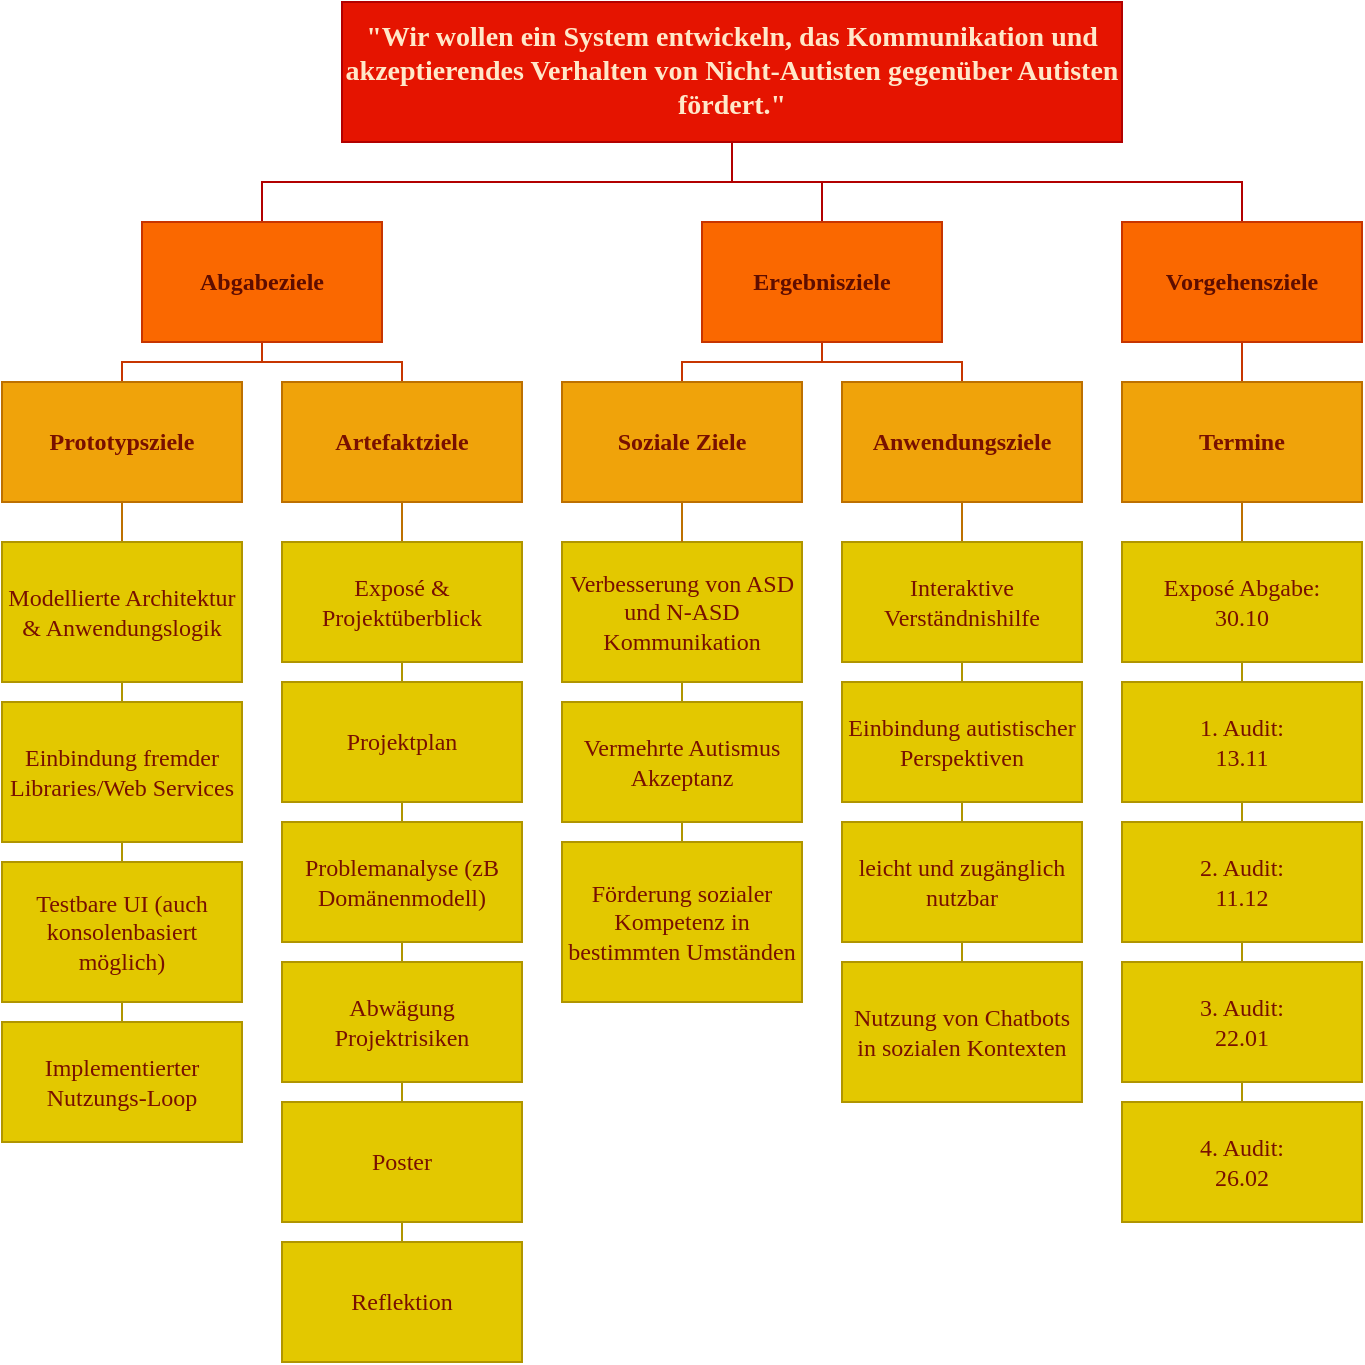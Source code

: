 <mxfile version="20.3.0" type="device"><diagram id="KLcFyxQ1euBE-YQiZ8XR" name="Page-1"><mxGraphModel dx="1117" dy="770" grid="1" gridSize="10" guides="1" tooltips="1" connect="1" arrows="1" fold="1" page="1" pageScale="1" pageWidth="827" pageHeight="1169" math="0" shadow="0"><root><mxCell id="0"/><mxCell id="1" parent="0"/><mxCell id="z2hwVfQOmE26QEQhJTU_-29" style="edgeStyle=orthogonalEdgeStyle;rounded=0;orthogonalLoop=1;jettySize=auto;html=1;exitX=0.5;exitY=1;exitDx=0;exitDy=0;entryX=0.5;entryY=0;entryDx=0;entryDy=0;endArrow=none;endFill=0;fillColor=#e51400;strokeColor=#B20000;fontStyle=1;fontFamily=Montserrat;fontSource=https%3A%2F%2Ffonts.googleapis.com%2Fcss%3Ffamily%3DMontserrat;" edge="1" parent="1" source="dbn5t4upWyZMA-Xe-rYY-1" target="dbn5t4upWyZMA-Xe-rYY-2"><mxGeometry relative="1" as="geometry"/></mxCell><mxCell id="z2hwVfQOmE26QEQhJTU_-30" style="edgeStyle=orthogonalEdgeStyle;rounded=0;orthogonalLoop=1;jettySize=auto;html=1;exitX=0.5;exitY=1;exitDx=0;exitDy=0;entryX=0.5;entryY=0;entryDx=0;entryDy=0;endArrow=none;endFill=0;fillColor=#e51400;strokeColor=#B20000;fontStyle=1;fontFamily=Montserrat;fontSource=https%3A%2F%2Ffonts.googleapis.com%2Fcss%3Ffamily%3DMontserrat;" edge="1" parent="1" source="dbn5t4upWyZMA-Xe-rYY-1" target="z2hwVfQOmE26QEQhJTU_-22"><mxGeometry relative="1" as="geometry"/></mxCell><mxCell id="z2hwVfQOmE26QEQhJTU_-31" style="edgeStyle=orthogonalEdgeStyle;rounded=0;orthogonalLoop=1;jettySize=auto;html=1;exitX=0.5;exitY=1;exitDx=0;exitDy=0;endArrow=none;endFill=0;fillColor=#e51400;strokeColor=#B20000;fontStyle=1;fontFamily=Montserrat;fontSource=https%3A%2F%2Ffonts.googleapis.com%2Fcss%3Ffamily%3DMontserrat;" edge="1" parent="1" source="dbn5t4upWyZMA-Xe-rYY-1" target="dbn5t4upWyZMA-Xe-rYY-3"><mxGeometry relative="1" as="geometry"/></mxCell><mxCell id="dbn5t4upWyZMA-Xe-rYY-1" value="&lt;div style=&quot;&quot;&gt;&lt;span style=&quot;font-size: 14px; background-color: initial;&quot;&gt;&quot;Wir wollen ein System entwickeln, das Kommunikation und akzeptierendes Verhalten von Nicht-Autisten gegenüber Autisten fördert.&quot;&lt;/span&gt;&lt;/div&gt;" style="rounded=0;whiteSpace=wrap;html=1;fillColor=#e51400;fontColor=#FFE8C9;strokeColor=#B20000;align=center;fontStyle=1;fontFamily=Montserrat;fontSource=https%3A%2F%2Ffonts.googleapis.com%2Fcss%3Ffamily%3DMontserrat;" parent="1" vertex="1"><mxGeometry x="240" y="110" width="390" height="70" as="geometry"/></mxCell><mxCell id="dbn5t4upWyZMA-Xe-rYY-10" style="edgeStyle=orthogonalEdgeStyle;rounded=0;orthogonalLoop=1;jettySize=auto;html=1;entryX=0.5;entryY=0;entryDx=0;entryDy=0;endArrow=none;endFill=0;fillColor=#fa6800;strokeColor=#C73500;fontColor=#781000;fontStyle=0;fontFamily=Montserrat;fontSource=https%3A%2F%2Ffonts.googleapis.com%2Fcss%3Ffamily%3DMontserrat;" parent="1" source="dbn5t4upWyZMA-Xe-rYY-2" target="dbn5t4upWyZMA-Xe-rYY-4" edge="1"><mxGeometry relative="1" as="geometry"><Array as="points"><mxPoint x="200" y="290"/><mxPoint x="130" y="290"/></Array></mxGeometry></mxCell><mxCell id="z2hwVfQOmE26QEQhJTU_-8" style="edgeStyle=orthogonalEdgeStyle;rounded=0;orthogonalLoop=1;jettySize=auto;html=1;entryX=0.5;entryY=0;entryDx=0;entryDy=0;endArrow=none;endFill=0;fillColor=#fa6800;strokeColor=#C73500;fontColor=#781000;fontStyle=0;fontFamily=Montserrat;fontSource=https%3A%2F%2Ffonts.googleapis.com%2Fcss%3Ffamily%3DMontserrat;" edge="1" parent="1" source="dbn5t4upWyZMA-Xe-rYY-2" target="z2hwVfQOmE26QEQhJTU_-7"><mxGeometry relative="1" as="geometry"><Array as="points"><mxPoint x="200" y="290"/><mxPoint x="270" y="290"/></Array></mxGeometry></mxCell><mxCell id="dbn5t4upWyZMA-Xe-rYY-2" value="Abgabeziele" style="rounded=0;whiteSpace=wrap;html=1;fillColor=#fa6800;fontColor=#5E0D00;strokeColor=#C73500;fontStyle=1;fontFamily=Montserrat;fontSource=https%3A%2F%2Ffonts.googleapis.com%2Fcss%3Ffamily%3DMontserrat;" parent="1" vertex="1"><mxGeometry x="140" y="220" width="120" height="60" as="geometry"/></mxCell><mxCell id="z2hwVfQOmE26QEQhJTU_-57" style="edgeStyle=orthogonalEdgeStyle;rounded=0;orthogonalLoop=1;jettySize=auto;html=1;exitX=0.5;exitY=1;exitDx=0;exitDy=0;entryX=0.5;entryY=0;entryDx=0;entryDy=0;endArrow=none;endFill=0;fillColor=#fa6800;strokeColor=#C73500;fontColor=#781000;fontStyle=0;fontFamily=Montserrat;fontSource=https%3A%2F%2Ffonts.googleapis.com%2Fcss%3Ffamily%3DMontserrat;" edge="1" parent="1" source="dbn5t4upWyZMA-Xe-rYY-3" target="dbn5t4upWyZMA-Xe-rYY-6"><mxGeometry relative="1" as="geometry"/></mxCell><mxCell id="dbn5t4upWyZMA-Xe-rYY-3" value="Vorgehensziele" style="rounded=0;whiteSpace=wrap;html=1;fillColor=#fa6800;fontColor=#5E0D00;strokeColor=#C73500;fontStyle=1;fontFamily=Montserrat;fontSource=https%3A%2F%2Ffonts.googleapis.com%2Fcss%3Ffamily%3DMontserrat;" parent="1" vertex="1"><mxGeometry x="630" y="220" width="120" height="60" as="geometry"/></mxCell><mxCell id="z2hwVfQOmE26QEQhJTU_-38" style="edgeStyle=orthogonalEdgeStyle;rounded=0;orthogonalLoop=1;jettySize=auto;html=1;exitX=0.5;exitY=1;exitDx=0;exitDy=0;entryX=0.5;entryY=0;entryDx=0;entryDy=0;endArrow=none;endFill=0;fillColor=#f0a30a;strokeColor=#BD7000;fontColor=#781000;fontFamily=Montserrat;fontSource=https%3A%2F%2Ffonts.googleapis.com%2Fcss%3Ffamily%3DMontserrat;" edge="1" parent="1" source="dbn5t4upWyZMA-Xe-rYY-4" target="z2hwVfQOmE26QEQhJTU_-14"><mxGeometry relative="1" as="geometry"/></mxCell><mxCell id="dbn5t4upWyZMA-Xe-rYY-4" value="Prototypsziele" style="rounded=0;whiteSpace=wrap;html=1;fillColor=#f0a30a;fontColor=#781000;strokeColor=#BD7000;fontStyle=1;fontFamily=Montserrat;fontSource=https%3A%2F%2Ffonts.googleapis.com%2Fcss%3Ffamily%3DMontserrat;" parent="1" vertex="1"><mxGeometry x="70" y="300" width="120" height="60" as="geometry"/></mxCell><mxCell id="z2hwVfQOmE26QEQhJTU_-58" style="edgeStyle=orthogonalEdgeStyle;rounded=0;orthogonalLoop=1;jettySize=auto;html=1;exitX=0.5;exitY=1;exitDx=0;exitDy=0;entryX=0.5;entryY=0;entryDx=0;entryDy=0;endArrow=none;endFill=0;fillColor=#f0a30a;strokeColor=#BD7000;fontColor=#781000;fontFamily=Montserrat;fontSource=https%3A%2F%2Ffonts.googleapis.com%2Fcss%3Ffamily%3DMontserrat;" edge="1" parent="1" source="dbn5t4upWyZMA-Xe-rYY-6" target="z2hwVfQOmE26QEQhJTU_-35"><mxGeometry relative="1" as="geometry"/></mxCell><mxCell id="dbn5t4upWyZMA-Xe-rYY-6" value="Termine" style="rounded=0;whiteSpace=wrap;html=1;fillColor=#f0a30a;fontColor=#781000;strokeColor=#BD7000;fontStyle=1;fontFamily=Montserrat;fontSource=https%3A%2F%2Ffonts.googleapis.com%2Fcss%3Ffamily%3DMontserrat;" parent="1" vertex="1"><mxGeometry x="630" y="300" width="120" height="60" as="geometry"/></mxCell><mxCell id="z2hwVfQOmE26QEQhJTU_-51" style="edgeStyle=orthogonalEdgeStyle;rounded=0;orthogonalLoop=1;jettySize=auto;html=1;exitX=0.5;exitY=1;exitDx=0;exitDy=0;entryX=0.5;entryY=0;entryDx=0;entryDy=0;endArrow=none;endFill=0;fillColor=#e3c800;strokeColor=#B09500;fontColor=#781000;fontFamily=Montserrat;fontSource=https%3A%2F%2Ffonts.googleapis.com%2Fcss%3Ffamily%3DMontserrat;" edge="1" parent="1" source="z2hwVfQOmE26QEQhJTU_-1" target="z2hwVfQOmE26QEQhJTU_-2"><mxGeometry relative="1" as="geometry"/></mxCell><mxCell id="z2hwVfQOmE26QEQhJTU_-1" value="Verbesserung von ASD und N-ASD Kommunikation" style="rounded=0;whiteSpace=wrap;html=1;fillColor=#e3c800;fontColor=#781000;strokeColor=#B09500;fontFamily=Montserrat;fontSource=https%3A%2F%2Ffonts.googleapis.com%2Fcss%3Ffamily%3DMontserrat;" vertex="1" parent="1"><mxGeometry x="350" y="380" width="120" height="70" as="geometry"/></mxCell><mxCell id="z2hwVfQOmE26QEQhJTU_-52" style="edgeStyle=orthogonalEdgeStyle;rounded=0;orthogonalLoop=1;jettySize=auto;html=1;exitX=0.5;exitY=1;exitDx=0;exitDy=0;entryX=0.5;entryY=0;entryDx=0;entryDy=0;endArrow=none;endFill=0;fillColor=#e3c800;strokeColor=#B09500;fontColor=#781000;fontFamily=Montserrat;fontSource=https%3A%2F%2Ffonts.googleapis.com%2Fcss%3Ffamily%3DMontserrat;" edge="1" parent="1" source="z2hwVfQOmE26QEQhJTU_-2" target="z2hwVfQOmE26QEQhJTU_-32"><mxGeometry relative="1" as="geometry"/></mxCell><mxCell id="z2hwVfQOmE26QEQhJTU_-2" value="Vermehrte Autismus Akzeptanz" style="rounded=0;whiteSpace=wrap;html=1;fillColor=#e3c800;fontColor=#781000;strokeColor=#B09500;fontFamily=Montserrat;fontSource=https%3A%2F%2Ffonts.googleapis.com%2Fcss%3Ffamily%3DMontserrat;" vertex="1" parent="1"><mxGeometry x="350" y="460" width="120" height="60" as="geometry"/></mxCell><mxCell id="z2hwVfQOmE26QEQhJTU_-42" style="edgeStyle=orthogonalEdgeStyle;rounded=0;orthogonalLoop=1;jettySize=auto;html=1;exitX=0.5;exitY=1;exitDx=0;exitDy=0;entryX=0.5;entryY=0;entryDx=0;entryDy=0;endArrow=none;endFill=0;fillColor=#f0a30a;strokeColor=#BD7000;fontColor=#781000;fontFamily=Montserrat;fontSource=https%3A%2F%2Ffonts.googleapis.com%2Fcss%3Ffamily%3DMontserrat;" edge="1" parent="1" source="z2hwVfQOmE26QEQhJTU_-7" target="z2hwVfQOmE26QEQhJTU_-9"><mxGeometry relative="1" as="geometry"/></mxCell><mxCell id="z2hwVfQOmE26QEQhJTU_-7" value="Artefaktziele" style="rounded=0;whiteSpace=wrap;html=1;fillColor=#f0a30a;fontColor=#781000;strokeColor=#BD7000;fontStyle=1;fontFamily=Montserrat;fontSource=https%3A%2F%2Ffonts.googleapis.com%2Fcss%3Ffamily%3DMontserrat;" vertex="1" parent="1"><mxGeometry x="210" y="300" width="120" height="60" as="geometry"/></mxCell><mxCell id="z2hwVfQOmE26QEQhJTU_-43" style="edgeStyle=orthogonalEdgeStyle;rounded=0;orthogonalLoop=1;jettySize=auto;html=1;exitX=0.5;exitY=1;exitDx=0;exitDy=0;entryX=0.5;entryY=0;entryDx=0;entryDy=0;endArrow=none;endFill=0;fillColor=#e3c800;strokeColor=#B09500;fontColor=#781000;fontFamily=Montserrat;fontSource=https%3A%2F%2Ffonts.googleapis.com%2Fcss%3Ffamily%3DMontserrat;" edge="1" parent="1" source="z2hwVfQOmE26QEQhJTU_-9" target="z2hwVfQOmE26QEQhJTU_-10"><mxGeometry relative="1" as="geometry"/></mxCell><mxCell id="z2hwVfQOmE26QEQhJTU_-9" value="Exposé &amp;amp; Projektüberblick" style="rounded=0;whiteSpace=wrap;html=1;fillColor=#e3c800;fontColor=#781000;strokeColor=#B09500;fontFamily=Montserrat;fontSource=https%3A%2F%2Ffonts.googleapis.com%2Fcss%3Ffamily%3DMontserrat;" vertex="1" parent="1"><mxGeometry x="210" y="380" width="120" height="60" as="geometry"/></mxCell><mxCell id="z2hwVfQOmE26QEQhJTU_-44" style="edgeStyle=orthogonalEdgeStyle;rounded=0;orthogonalLoop=1;jettySize=auto;html=1;exitX=0.5;exitY=1;exitDx=0;exitDy=0;entryX=0.5;entryY=0;entryDx=0;entryDy=0;endArrow=none;endFill=0;fillColor=#e3c800;strokeColor=#B09500;fontColor=#781000;fontFamily=Montserrat;fontSource=https%3A%2F%2Ffonts.googleapis.com%2Fcss%3Ffamily%3DMontserrat;" edge="1" parent="1" source="z2hwVfQOmE26QEQhJTU_-10" target="z2hwVfQOmE26QEQhJTU_-11"><mxGeometry relative="1" as="geometry"/></mxCell><mxCell id="z2hwVfQOmE26QEQhJTU_-10" value="Projektplan" style="rounded=0;whiteSpace=wrap;html=1;fillColor=#e3c800;fontColor=#781000;strokeColor=#B09500;fontFamily=Montserrat;fontSource=https%3A%2F%2Ffonts.googleapis.com%2Fcss%3Ffamily%3DMontserrat;" vertex="1" parent="1"><mxGeometry x="210" y="450" width="120" height="60" as="geometry"/></mxCell><mxCell id="z2hwVfQOmE26QEQhJTU_-45" style="edgeStyle=orthogonalEdgeStyle;rounded=0;orthogonalLoop=1;jettySize=auto;html=1;exitX=0.5;exitY=1;exitDx=0;exitDy=0;entryX=0.5;entryY=0;entryDx=0;entryDy=0;endArrow=none;endFill=0;fillColor=#e3c800;strokeColor=#B09500;fontColor=#781000;fontFamily=Montserrat;fontSource=https%3A%2F%2Ffonts.googleapis.com%2Fcss%3Ffamily%3DMontserrat;" edge="1" parent="1" source="z2hwVfQOmE26QEQhJTU_-11" target="z2hwVfQOmE26QEQhJTU_-12"><mxGeometry relative="1" as="geometry"/></mxCell><mxCell id="z2hwVfQOmE26QEQhJTU_-11" value="Problemanalyse (zB Domänenmodell)" style="rounded=0;whiteSpace=wrap;html=1;fillColor=#e3c800;fontColor=#781000;strokeColor=#B09500;fontFamily=Montserrat;fontSource=https%3A%2F%2Ffonts.googleapis.com%2Fcss%3Ffamily%3DMontserrat;" vertex="1" parent="1"><mxGeometry x="210" y="520" width="120" height="60" as="geometry"/></mxCell><mxCell id="z2hwVfQOmE26QEQhJTU_-48" style="edgeStyle=orthogonalEdgeStyle;rounded=0;orthogonalLoop=1;jettySize=auto;html=1;exitX=0.5;exitY=1;exitDx=0;exitDy=0;entryX=0.5;entryY=0;entryDx=0;entryDy=0;endArrow=none;endFill=0;fillColor=#e3c800;strokeColor=#B09500;fontColor=#781000;fontFamily=Montserrat;fontSource=https%3A%2F%2Ffonts.googleapis.com%2Fcss%3Ffamily%3DMontserrat;" edge="1" parent="1" source="z2hwVfQOmE26QEQhJTU_-12" target="z2hwVfQOmE26QEQhJTU_-47"><mxGeometry relative="1" as="geometry"/></mxCell><mxCell id="z2hwVfQOmE26QEQhJTU_-12" value="Abwägung Projektrisiken" style="rounded=0;whiteSpace=wrap;html=1;fillColor=#e3c800;fontColor=#781000;strokeColor=#B09500;fontFamily=Montserrat;fontSource=https%3A%2F%2Ffonts.googleapis.com%2Fcss%3Ffamily%3DMontserrat;" vertex="1" parent="1"><mxGeometry x="210" y="590" width="120" height="60" as="geometry"/></mxCell><mxCell id="z2hwVfQOmE26QEQhJTU_-39" style="edgeStyle=orthogonalEdgeStyle;rounded=0;orthogonalLoop=1;jettySize=auto;html=1;exitX=0.5;exitY=1;exitDx=0;exitDy=0;entryX=0.5;entryY=0;entryDx=0;entryDy=0;endArrow=none;endFill=0;fillColor=#e3c800;strokeColor=#B09500;fontColor=#781000;fontFamily=Montserrat;fontSource=https%3A%2F%2Ffonts.googleapis.com%2Fcss%3Ffamily%3DMontserrat;" edge="1" parent="1" target="z2hwVfQOmE26QEQhJTU_-16"><mxGeometry relative="1" as="geometry"><mxPoint x="130" y="450" as="sourcePoint"/></mxGeometry></mxCell><mxCell id="z2hwVfQOmE26QEQhJTU_-14" value="Modellierte Architektur &amp;amp; Anwendungslogik" style="rounded=0;whiteSpace=wrap;html=1;fillColor=#e3c800;fontColor=#781000;strokeColor=#B09500;fontFamily=Montserrat;fontSource=https%3A%2F%2Ffonts.googleapis.com%2Fcss%3Ffamily%3DMontserrat;" vertex="1" parent="1"><mxGeometry x="70" y="380" width="120" height="70" as="geometry"/></mxCell><mxCell id="z2hwVfQOmE26QEQhJTU_-15" value="Reflektion" style="rounded=0;whiteSpace=wrap;html=1;fillColor=#e3c800;fontColor=#781000;strokeColor=#B09500;fontFamily=Montserrat;fontSource=https%3A%2F%2Ffonts.googleapis.com%2Fcss%3Ffamily%3DMontserrat;" vertex="1" parent="1"><mxGeometry x="210" y="730" width="120" height="60" as="geometry"/></mxCell><mxCell id="z2hwVfQOmE26QEQhJTU_-40" style="edgeStyle=orthogonalEdgeStyle;rounded=0;orthogonalLoop=1;jettySize=auto;html=1;exitX=0.5;exitY=1;exitDx=0;exitDy=0;entryX=0.5;entryY=0;entryDx=0;entryDy=0;endArrow=none;endFill=0;fillColor=#e3c800;strokeColor=#B09500;fontColor=#781000;fontFamily=Montserrat;fontSource=https%3A%2F%2Ffonts.googleapis.com%2Fcss%3Ffamily%3DMontserrat;" edge="1" parent="1" source="z2hwVfQOmE26QEQhJTU_-16" target="z2hwVfQOmE26QEQhJTU_-17"><mxGeometry relative="1" as="geometry"/></mxCell><mxCell id="z2hwVfQOmE26QEQhJTU_-16" value="Einbindung fremder Libraries/Web Services" style="rounded=0;whiteSpace=wrap;html=1;fillColor=#e3c800;fontColor=#781000;strokeColor=#B09500;fontFamily=Montserrat;fontSource=https%3A%2F%2Ffonts.googleapis.com%2Fcss%3Ffamily%3DMontserrat;" vertex="1" parent="1"><mxGeometry x="70" y="460" width="120" height="70" as="geometry"/></mxCell><mxCell id="z2hwVfQOmE26QEQhJTU_-41" style="edgeStyle=orthogonalEdgeStyle;rounded=0;orthogonalLoop=1;jettySize=auto;html=1;exitX=0.5;exitY=1;exitDx=0;exitDy=0;entryX=0.5;entryY=0;entryDx=0;entryDy=0;endArrow=none;endFill=0;fillColor=#e3c800;strokeColor=#B09500;fontColor=#781000;fontFamily=Montserrat;fontSource=https%3A%2F%2Ffonts.googleapis.com%2Fcss%3Ffamily%3DMontserrat;" edge="1" parent="1" target="z2hwVfQOmE26QEQhJTU_-18"><mxGeometry relative="1" as="geometry"><mxPoint x="130" y="610" as="sourcePoint"/></mxGeometry></mxCell><mxCell id="z2hwVfQOmE26QEQhJTU_-17" value="Testbare UI (auch konsolenbasiert möglich)" style="rounded=0;whiteSpace=wrap;html=1;fillColor=#e3c800;fontColor=#781000;strokeColor=#B09500;fontFamily=Montserrat;fontSource=https%3A%2F%2Ffonts.googleapis.com%2Fcss%3Ffamily%3DMontserrat;" vertex="1" parent="1"><mxGeometry x="70" y="540" width="120" height="70" as="geometry"/></mxCell><mxCell id="z2hwVfQOmE26QEQhJTU_-18" value="Implementierter Nutzungs-Loop" style="rounded=0;whiteSpace=wrap;html=1;fillColor=#e3c800;fontColor=#781000;strokeColor=#B09500;fontFamily=Montserrat;fontSource=https%3A%2F%2Ffonts.googleapis.com%2Fcss%3Ffamily%3DMontserrat;" vertex="1" parent="1"><mxGeometry x="70" y="620" width="120" height="60" as="geometry"/></mxCell><mxCell id="z2hwVfQOmE26QEQhJTU_-20" style="edgeStyle=orthogonalEdgeStyle;rounded=0;orthogonalLoop=1;jettySize=auto;html=1;entryX=0.5;entryY=0;entryDx=0;entryDy=0;endArrow=none;endFill=0;fillColor=#fa6800;strokeColor=#C73500;fontColor=#781000;fontStyle=0;fontFamily=Montserrat;fontSource=https%3A%2F%2Ffonts.googleapis.com%2Fcss%3Ffamily%3DMontserrat;" edge="1" source="z2hwVfQOmE26QEQhJTU_-22" target="z2hwVfQOmE26QEQhJTU_-23" parent="1"><mxGeometry relative="1" as="geometry"><Array as="points"><mxPoint x="480" y="290"/><mxPoint x="410" y="290"/></Array></mxGeometry></mxCell><mxCell id="z2hwVfQOmE26QEQhJTU_-21" style="edgeStyle=orthogonalEdgeStyle;rounded=0;orthogonalLoop=1;jettySize=auto;html=1;entryX=0.5;entryY=0;entryDx=0;entryDy=0;endArrow=none;endFill=0;fillColor=#fa6800;strokeColor=#C73500;fontColor=#781000;fontStyle=0;fontFamily=Montserrat;fontSource=https%3A%2F%2Ffonts.googleapis.com%2Fcss%3Ffamily%3DMontserrat;" edge="1" source="z2hwVfQOmE26QEQhJTU_-22" target="z2hwVfQOmE26QEQhJTU_-24" parent="1"><mxGeometry relative="1" as="geometry"><Array as="points"><mxPoint x="480" y="290"/><mxPoint x="550" y="290"/></Array></mxGeometry></mxCell><mxCell id="z2hwVfQOmE26QEQhJTU_-22" value="Ergebnisziele" style="rounded=0;whiteSpace=wrap;html=1;fillColor=#fa6800;fontColor=#5E0D00;strokeColor=#C73500;fontStyle=1;fontFamily=Montserrat;fontSource=https%3A%2F%2Ffonts.googleapis.com%2Fcss%3Ffamily%3DMontserrat;" vertex="1" parent="1"><mxGeometry x="420" y="220" width="120" height="60" as="geometry"/></mxCell><mxCell id="z2hwVfQOmE26QEQhJTU_-50" style="edgeStyle=orthogonalEdgeStyle;rounded=0;orthogonalLoop=1;jettySize=auto;html=1;exitX=0.5;exitY=1;exitDx=0;exitDy=0;entryX=0.5;entryY=0;entryDx=0;entryDy=0;endArrow=none;endFill=0;fillColor=#f0a30a;strokeColor=#BD7000;fontColor=#781000;fontFamily=Montserrat;fontSource=https%3A%2F%2Ffonts.googleapis.com%2Fcss%3Ffamily%3DMontserrat;" edge="1" parent="1" source="z2hwVfQOmE26QEQhJTU_-23" target="z2hwVfQOmE26QEQhJTU_-1"><mxGeometry relative="1" as="geometry"/></mxCell><mxCell id="z2hwVfQOmE26QEQhJTU_-23" value="Soziale Ziele" style="rounded=0;whiteSpace=wrap;html=1;fillColor=#f0a30a;fontColor=#781000;strokeColor=#BD7000;fontStyle=1;fontFamily=Montserrat;fontSource=https%3A%2F%2Ffonts.googleapis.com%2Fcss%3Ffamily%3DMontserrat;" vertex="1" parent="1"><mxGeometry x="350" y="300" width="120" height="60" as="geometry"/></mxCell><mxCell id="z2hwVfQOmE26QEQhJTU_-53" style="edgeStyle=orthogonalEdgeStyle;rounded=0;orthogonalLoop=1;jettySize=auto;html=1;exitX=0.5;exitY=1;exitDx=0;exitDy=0;entryX=0.5;entryY=0;entryDx=0;entryDy=0;endArrow=none;endFill=0;fillColor=#f0a30a;strokeColor=#BD7000;fontColor=#781000;fontFamily=Montserrat;fontSource=https%3A%2F%2Ffonts.googleapis.com%2Fcss%3Ffamily%3DMontserrat;" edge="1" parent="1" source="z2hwVfQOmE26QEQhJTU_-24" target="z2hwVfQOmE26QEQhJTU_-25"><mxGeometry relative="1" as="geometry"/></mxCell><mxCell id="z2hwVfQOmE26QEQhJTU_-24" value="Anwendungsziele" style="rounded=0;whiteSpace=wrap;html=1;fillColor=#f0a30a;fontColor=#781000;strokeColor=#BD7000;fontStyle=1;fontFamily=Montserrat;fontSource=https%3A%2F%2Ffonts.googleapis.com%2Fcss%3Ffamily%3DMontserrat;" vertex="1" parent="1"><mxGeometry x="490" y="300" width="120" height="60" as="geometry"/></mxCell><mxCell id="z2hwVfQOmE26QEQhJTU_-54" style="edgeStyle=orthogonalEdgeStyle;rounded=0;orthogonalLoop=1;jettySize=auto;html=1;exitX=0.5;exitY=1;exitDx=0;exitDy=0;entryX=0.5;entryY=0;entryDx=0;entryDy=0;endArrow=none;endFill=0;fillColor=#e3c800;strokeColor=#B09500;fontColor=#781000;fontFamily=Montserrat;fontSource=https%3A%2F%2Ffonts.googleapis.com%2Fcss%3Ffamily%3DMontserrat;" edge="1" parent="1" source="z2hwVfQOmE26QEQhJTU_-25" target="z2hwVfQOmE26QEQhJTU_-26"><mxGeometry relative="1" as="geometry"/></mxCell><mxCell id="z2hwVfQOmE26QEQhJTU_-25" value="Interaktive Verständnishilfe" style="rounded=0;whiteSpace=wrap;html=1;fillColor=#e3c800;fontColor=#781000;strokeColor=#B09500;fontFamily=Montserrat;fontSource=https%3A%2F%2Ffonts.googleapis.com%2Fcss%3Ffamily%3DMontserrat;" vertex="1" parent="1"><mxGeometry x="490" y="380" width="120" height="60" as="geometry"/></mxCell><mxCell id="z2hwVfQOmE26QEQhJTU_-55" style="edgeStyle=orthogonalEdgeStyle;rounded=0;orthogonalLoop=1;jettySize=auto;html=1;exitX=0.5;exitY=1;exitDx=0;exitDy=0;entryX=0.5;entryY=0;entryDx=0;entryDy=0;endArrow=none;endFill=0;fillColor=#e3c800;strokeColor=#B09500;fontColor=#781000;fontFamily=Montserrat;fontSource=https%3A%2F%2Ffonts.googleapis.com%2Fcss%3Ffamily%3DMontserrat;" edge="1" parent="1" source="z2hwVfQOmE26QEQhJTU_-26" target="z2hwVfQOmE26QEQhJTU_-27"><mxGeometry relative="1" as="geometry"/></mxCell><mxCell id="z2hwVfQOmE26QEQhJTU_-26" value="Einbindung autistischer Perspektiven" style="rounded=0;whiteSpace=wrap;html=1;fillColor=#e3c800;fontColor=#781000;strokeColor=#B09500;fontFamily=Montserrat;fontSource=https%3A%2F%2Ffonts.googleapis.com%2Fcss%3Ffamily%3DMontserrat;" vertex="1" parent="1"><mxGeometry x="490" y="450" width="120" height="60" as="geometry"/></mxCell><mxCell id="z2hwVfQOmE26QEQhJTU_-56" style="edgeStyle=orthogonalEdgeStyle;rounded=0;orthogonalLoop=1;jettySize=auto;html=1;exitX=0.5;exitY=1;exitDx=0;exitDy=0;entryX=0.5;entryY=0;entryDx=0;entryDy=0;endArrow=none;endFill=0;fillColor=#e3c800;strokeColor=#B09500;fontColor=#781000;fontFamily=Montserrat;fontSource=https%3A%2F%2Ffonts.googleapis.com%2Fcss%3Ffamily%3DMontserrat;" edge="1" parent="1" source="z2hwVfQOmE26QEQhJTU_-27" target="z2hwVfQOmE26QEQhJTU_-28"><mxGeometry relative="1" as="geometry"/></mxCell><mxCell id="z2hwVfQOmE26QEQhJTU_-27" value="leicht und zugänglich nutzbar" style="rounded=0;whiteSpace=wrap;html=1;fillColor=#e3c800;fontColor=#781000;strokeColor=#B09500;fontFamily=Montserrat;fontSource=https%3A%2F%2Ffonts.googleapis.com%2Fcss%3Ffamily%3DMontserrat;" vertex="1" parent="1"><mxGeometry x="490" y="520" width="120" height="60" as="geometry"/></mxCell><mxCell id="z2hwVfQOmE26QEQhJTU_-28" value="Nutzung von Chatbots in sozialen Kontexten" style="rounded=0;whiteSpace=wrap;html=1;fillColor=#e3c800;fontColor=#781000;strokeColor=#B09500;fontFamily=Montserrat;fontSource=https%3A%2F%2Ffonts.googleapis.com%2Fcss%3Ffamily%3DMontserrat;" vertex="1" parent="1"><mxGeometry x="490" y="590" width="120" height="70" as="geometry"/></mxCell><mxCell id="z2hwVfQOmE26QEQhJTU_-32" value="Förderung sozialer Kompetenz in bestimmten Umständen" style="rounded=0;whiteSpace=wrap;html=1;fillColor=#e3c800;fontColor=#781000;strokeColor=#B09500;fontFamily=Montserrat;fontSource=https%3A%2F%2Ffonts.googleapis.com%2Fcss%3Ffamily%3DMontserrat;" vertex="1" parent="1"><mxGeometry x="350" y="530" width="120" height="80" as="geometry"/></mxCell><mxCell id="z2hwVfQOmE26QEQhJTU_-60" style="edgeStyle=orthogonalEdgeStyle;rounded=0;orthogonalLoop=1;jettySize=auto;html=1;exitX=0.5;exitY=1;exitDx=0;exitDy=0;endArrow=none;endFill=0;fillColor=#e3c800;strokeColor=#B09500;fontColor=#781000;fontFamily=Montserrat;fontSource=https%3A%2F%2Ffonts.googleapis.com%2Fcss%3Ffamily%3DMontserrat;" edge="1" parent="1" source="z2hwVfQOmE26QEQhJTU_-33" target="z2hwVfQOmE26QEQhJTU_-34"><mxGeometry relative="1" as="geometry"/></mxCell><mxCell id="z2hwVfQOmE26QEQhJTU_-33" value="1. Audit:&lt;br&gt;13.11" style="rounded=0;whiteSpace=wrap;html=1;fillColor=#e3c800;fontColor=#781000;strokeColor=#B09500;fontFamily=Montserrat;fontSource=https%3A%2F%2Ffonts.googleapis.com%2Fcss%3Ffamily%3DMontserrat;" vertex="1" parent="1"><mxGeometry x="630" y="450" width="120" height="60" as="geometry"/></mxCell><mxCell id="z2hwVfQOmE26QEQhJTU_-61" style="edgeStyle=orthogonalEdgeStyle;rounded=0;orthogonalLoop=1;jettySize=auto;html=1;exitX=0.5;exitY=1;exitDx=0;exitDy=0;entryX=0.5;entryY=0;entryDx=0;entryDy=0;endArrow=none;endFill=0;fillColor=#e3c800;strokeColor=#B09500;fontColor=#781000;fontFamily=Montserrat;fontSource=https%3A%2F%2Ffonts.googleapis.com%2Fcss%3Ffamily%3DMontserrat;" edge="1" parent="1" source="z2hwVfQOmE26QEQhJTU_-34" target="z2hwVfQOmE26QEQhJTU_-36"><mxGeometry relative="1" as="geometry"/></mxCell><mxCell id="z2hwVfQOmE26QEQhJTU_-34" value="2. Audit:&lt;br&gt;11.12" style="rounded=0;whiteSpace=wrap;html=1;fillColor=#e3c800;fontColor=#781000;strokeColor=#B09500;fontFamily=Montserrat;fontSource=https%3A%2F%2Ffonts.googleapis.com%2Fcss%3Ffamily%3DMontserrat;" vertex="1" parent="1"><mxGeometry x="630" y="520" width="120" height="60" as="geometry"/></mxCell><mxCell id="z2hwVfQOmE26QEQhJTU_-59" style="edgeStyle=orthogonalEdgeStyle;rounded=0;orthogonalLoop=1;jettySize=auto;html=1;exitX=0.5;exitY=1;exitDx=0;exitDy=0;entryX=0.5;entryY=0;entryDx=0;entryDy=0;endArrow=none;endFill=0;fillColor=#e3c800;strokeColor=#B09500;fontColor=#781000;fontFamily=Montserrat;fontSource=https%3A%2F%2Ffonts.googleapis.com%2Fcss%3Ffamily%3DMontserrat;" edge="1" parent="1" source="z2hwVfQOmE26QEQhJTU_-35" target="z2hwVfQOmE26QEQhJTU_-33"><mxGeometry relative="1" as="geometry"/></mxCell><mxCell id="z2hwVfQOmE26QEQhJTU_-35" value="Exposé Abgabe:&lt;br&gt;30.10" style="rounded=0;whiteSpace=wrap;html=1;fillColor=#e3c800;fontColor=#781000;strokeColor=#B09500;fontFamily=Montserrat;fontSource=https%3A%2F%2Ffonts.googleapis.com%2Fcss%3Ffamily%3DMontserrat;" vertex="1" parent="1"><mxGeometry x="630" y="380" width="120" height="60" as="geometry"/></mxCell><mxCell id="z2hwVfQOmE26QEQhJTU_-62" style="edgeStyle=orthogonalEdgeStyle;rounded=0;orthogonalLoop=1;jettySize=auto;html=1;exitX=0.5;exitY=1;exitDx=0;exitDy=0;entryX=0.5;entryY=0;entryDx=0;entryDy=0;endArrow=none;endFill=0;fillColor=#e3c800;strokeColor=#B09500;fontColor=#781000;fontFamily=Montserrat;fontSource=https%3A%2F%2Ffonts.googleapis.com%2Fcss%3Ffamily%3DMontserrat;" edge="1" parent="1" source="z2hwVfQOmE26QEQhJTU_-36" target="z2hwVfQOmE26QEQhJTU_-37"><mxGeometry relative="1" as="geometry"/></mxCell><mxCell id="z2hwVfQOmE26QEQhJTU_-36" value="3. Audit:&lt;br&gt;22.01" style="rounded=0;whiteSpace=wrap;html=1;fillColor=#e3c800;fontColor=#781000;strokeColor=#B09500;fontFamily=Montserrat;fontSource=https%3A%2F%2Ffonts.googleapis.com%2Fcss%3Ffamily%3DMontserrat;" vertex="1" parent="1"><mxGeometry x="630" y="590" width="120" height="60" as="geometry"/></mxCell><mxCell id="z2hwVfQOmE26QEQhJTU_-37" value="4. Audit:&lt;br&gt;26.02" style="rounded=0;whiteSpace=wrap;html=1;fillColor=#e3c800;fontColor=#781000;strokeColor=#B09500;fontFamily=Montserrat;fontSource=https%3A%2F%2Ffonts.googleapis.com%2Fcss%3Ffamily%3DMontserrat;" vertex="1" parent="1"><mxGeometry x="630" y="660" width="120" height="60" as="geometry"/></mxCell><mxCell id="z2hwVfQOmE26QEQhJTU_-49" style="edgeStyle=orthogonalEdgeStyle;rounded=0;orthogonalLoop=1;jettySize=auto;html=1;exitX=0.5;exitY=1;exitDx=0;exitDy=0;entryX=0.5;entryY=0;entryDx=0;entryDy=0;endArrow=none;endFill=0;fillColor=#e3c800;strokeColor=#B09500;fontColor=#781000;fontFamily=Montserrat;fontSource=https%3A%2F%2Ffonts.googleapis.com%2Fcss%3Ffamily%3DMontserrat;" edge="1" parent="1" source="z2hwVfQOmE26QEQhJTU_-47" target="z2hwVfQOmE26QEQhJTU_-15"><mxGeometry relative="1" as="geometry"/></mxCell><mxCell id="z2hwVfQOmE26QEQhJTU_-47" value="Poster" style="rounded=0;whiteSpace=wrap;html=1;fillColor=#e3c800;fontColor=#781000;strokeColor=#B09500;fontFamily=Montserrat;fontSource=https%3A%2F%2Ffonts.googleapis.com%2Fcss%3Ffamily%3DMontserrat;" vertex="1" parent="1"><mxGeometry x="210" y="660" width="120" height="60" as="geometry"/></mxCell></root></mxGraphModel></diagram></mxfile>